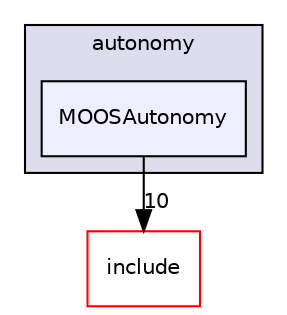digraph "/root/scrimmage/scrimmage/src/plugins/autonomy/MOOSAutonomy" {
  compound=true
  node [ fontsize="10", fontname="Helvetica"];
  edge [ labelfontsize="10", labelfontname="Helvetica"];
  subgraph clusterdir_9a5cd39d655c6343ef9bc0ff48b9632e {
    graph [ bgcolor="#ddddee", pencolor="black", label="autonomy" fontname="Helvetica", fontsize="10", URL="dir_9a5cd39d655c6343ef9bc0ff48b9632e.html"]
  dir_2514da4619724d5aff904c0e3aa59b3a [shape=box, label="MOOSAutonomy", style="filled", fillcolor="#eeeeff", pencolor="black", URL="dir_2514da4619724d5aff904c0e3aa59b3a.html"];
  }
  dir_d44c64559bbebec7f509842c48db8b23 [shape=box label="include" fillcolor="white" style="filled" color="red" URL="dir_d44c64559bbebec7f509842c48db8b23.html"];
  dir_2514da4619724d5aff904c0e3aa59b3a->dir_d44c64559bbebec7f509842c48db8b23 [headlabel="10", labeldistance=1.5 headhref="dir_000176_000004.html"];
}
